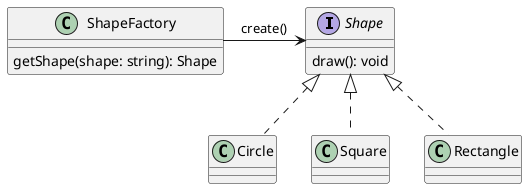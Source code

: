 
@startuml

interface Shape {
  draw(): void
}
class Circle implements Shape
class Square implements Shape
class Rectangle implements Shape

class ShapeFactory {
  getShape(shape: string): Shape
}

ShapeFactory -right-> Shape: create()
@enduml